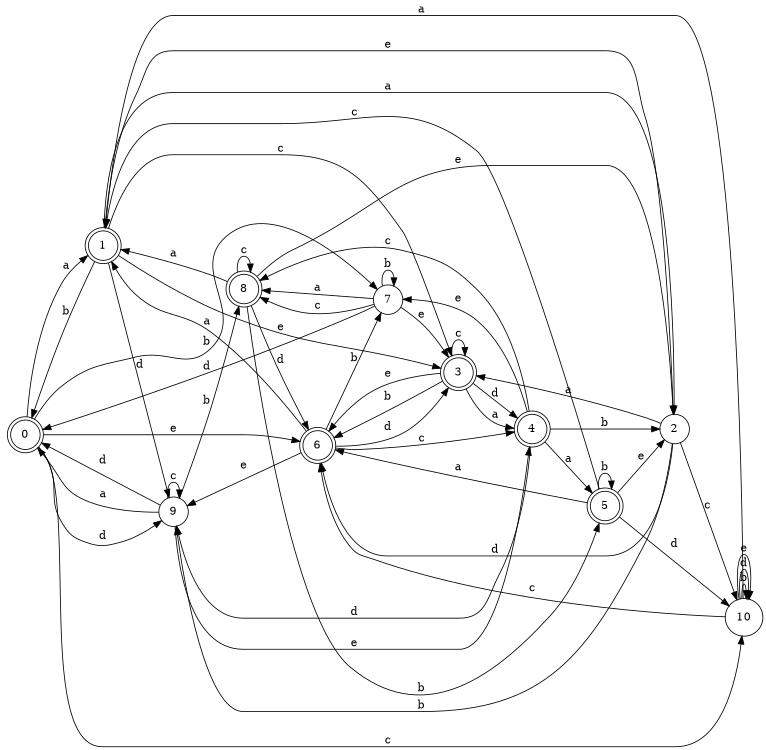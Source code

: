 digraph n9_6 {
__start0 [label="" shape="none"];

rankdir=LR;
size="8,5";

s0 [style="rounded,filled", color="black", fillcolor="white" shape="doublecircle", label="0"];
s1 [style="rounded,filled", color="black", fillcolor="white" shape="doublecircle", label="1"];
s2 [style="filled", color="black", fillcolor="white" shape="circle", label="2"];
s3 [style="rounded,filled", color="black", fillcolor="white" shape="doublecircle", label="3"];
s4 [style="rounded,filled", color="black", fillcolor="white" shape="doublecircle", label="4"];
s5 [style="rounded,filled", color="black", fillcolor="white" shape="doublecircle", label="5"];
s6 [style="rounded,filled", color="black", fillcolor="white" shape="doublecircle", label="6"];
s7 [style="filled", color="black", fillcolor="white" shape="circle", label="7"];
s8 [style="rounded,filled", color="black", fillcolor="white" shape="doublecircle", label="8"];
s9 [style="filled", color="black", fillcolor="white" shape="circle", label="9"];
s10 [style="filled", color="black", fillcolor="white" shape="circle", label="10"];
s0 -> s1 [label="a"];
s0 -> s7 [label="b"];
s0 -> s10 [label="c"];
s0 -> s9 [label="d"];
s0 -> s6 [label="e"];
s1 -> s2 [label="a"];
s1 -> s0 [label="b"];
s1 -> s3 [label="c"];
s1 -> s9 [label="d"];
s1 -> s3 [label="e"];
s2 -> s3 [label="a"];
s2 -> s9 [label="b"];
s2 -> s10 [label="c"];
s2 -> s6 [label="d"];
s2 -> s1 [label="e"];
s3 -> s4 [label="a"];
s3 -> s6 [label="b"];
s3 -> s3 [label="c"];
s3 -> s4 [label="d"];
s3 -> s6 [label="e"];
s4 -> s5 [label="a"];
s4 -> s2 [label="b"];
s4 -> s8 [label="c"];
s4 -> s9 [label="d"];
s4 -> s7 [label="e"];
s5 -> s6 [label="a"];
s5 -> s5 [label="b"];
s5 -> s1 [label="c"];
s5 -> s10 [label="d"];
s5 -> s2 [label="e"];
s6 -> s1 [label="a"];
s6 -> s7 [label="b"];
s6 -> s4 [label="c"];
s6 -> s3 [label="d"];
s6 -> s9 [label="e"];
s7 -> s8 [label="a"];
s7 -> s7 [label="b"];
s7 -> s8 [label="c"];
s7 -> s0 [label="d"];
s7 -> s3 [label="e"];
s8 -> s1 [label="a"];
s8 -> s5 [label="b"];
s8 -> s8 [label="c"];
s8 -> s6 [label="d"];
s8 -> s2 [label="e"];
s9 -> s0 [label="a"];
s9 -> s8 [label="b"];
s9 -> s9 [label="c"];
s9 -> s0 [label="d"];
s9 -> s4 [label="e"];
s10 -> s1 [label="a"];
s10 -> s10 [label="b"];
s10 -> s6 [label="c"];
s10 -> s10 [label="d"];
s10 -> s10 [label="e"];

}
